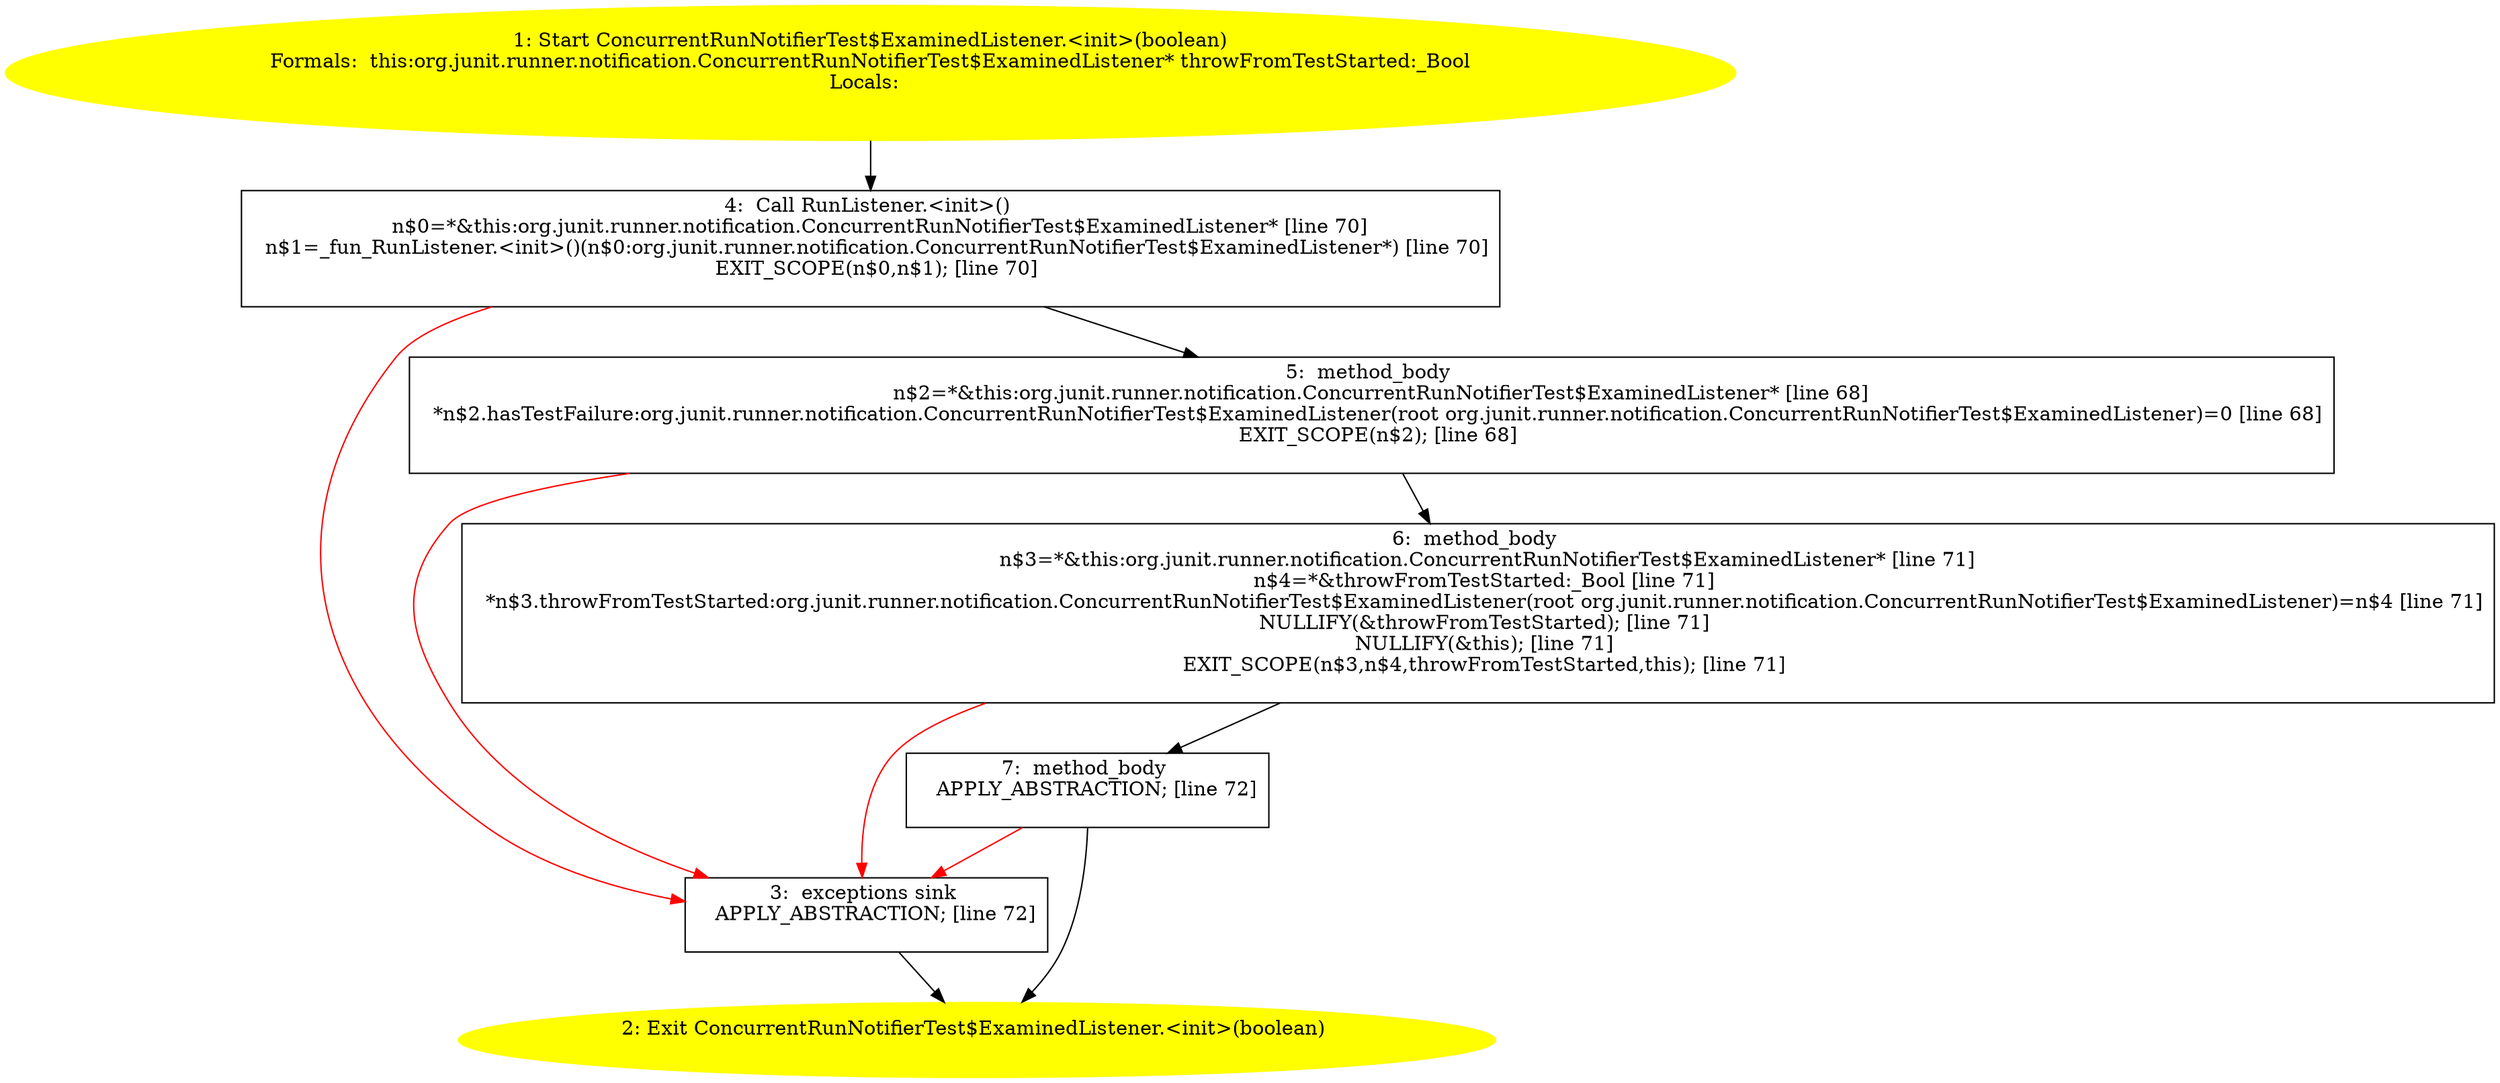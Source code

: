/* @generated */
digraph cfg {
"org.junit.runner.notification.ConcurrentRunNotifierTest$ExaminedListener.<init>(boolean).48e53cc40dd2a26211a9d4693d4e7d0d_1" [label="1: Start ConcurrentRunNotifierTest$ExaminedListener.<init>(boolean)\nFormals:  this:org.junit.runner.notification.ConcurrentRunNotifierTest$ExaminedListener* throwFromTestStarted:_Bool\nLocals:  \n  " color=yellow style=filled]
	

	 "org.junit.runner.notification.ConcurrentRunNotifierTest$ExaminedListener.<init>(boolean).48e53cc40dd2a26211a9d4693d4e7d0d_1" -> "org.junit.runner.notification.ConcurrentRunNotifierTest$ExaminedListener.<init>(boolean).48e53cc40dd2a26211a9d4693d4e7d0d_4" ;
"org.junit.runner.notification.ConcurrentRunNotifierTest$ExaminedListener.<init>(boolean).48e53cc40dd2a26211a9d4693d4e7d0d_2" [label="2: Exit ConcurrentRunNotifierTest$ExaminedListener.<init>(boolean) \n  " color=yellow style=filled]
	

"org.junit.runner.notification.ConcurrentRunNotifierTest$ExaminedListener.<init>(boolean).48e53cc40dd2a26211a9d4693d4e7d0d_3" [label="3:  exceptions sink \n   APPLY_ABSTRACTION; [line 72]\n " shape="box"]
	

	 "org.junit.runner.notification.ConcurrentRunNotifierTest$ExaminedListener.<init>(boolean).48e53cc40dd2a26211a9d4693d4e7d0d_3" -> "org.junit.runner.notification.ConcurrentRunNotifierTest$ExaminedListener.<init>(boolean).48e53cc40dd2a26211a9d4693d4e7d0d_2" ;
"org.junit.runner.notification.ConcurrentRunNotifierTest$ExaminedListener.<init>(boolean).48e53cc40dd2a26211a9d4693d4e7d0d_4" [label="4:  Call RunListener.<init>() \n   n$0=*&this:org.junit.runner.notification.ConcurrentRunNotifierTest$ExaminedListener* [line 70]\n  n$1=_fun_RunListener.<init>()(n$0:org.junit.runner.notification.ConcurrentRunNotifierTest$ExaminedListener*) [line 70]\n  EXIT_SCOPE(n$0,n$1); [line 70]\n " shape="box"]
	

	 "org.junit.runner.notification.ConcurrentRunNotifierTest$ExaminedListener.<init>(boolean).48e53cc40dd2a26211a9d4693d4e7d0d_4" -> "org.junit.runner.notification.ConcurrentRunNotifierTest$ExaminedListener.<init>(boolean).48e53cc40dd2a26211a9d4693d4e7d0d_5" ;
	 "org.junit.runner.notification.ConcurrentRunNotifierTest$ExaminedListener.<init>(boolean).48e53cc40dd2a26211a9d4693d4e7d0d_4" -> "org.junit.runner.notification.ConcurrentRunNotifierTest$ExaminedListener.<init>(boolean).48e53cc40dd2a26211a9d4693d4e7d0d_3" [color="red" ];
"org.junit.runner.notification.ConcurrentRunNotifierTest$ExaminedListener.<init>(boolean).48e53cc40dd2a26211a9d4693d4e7d0d_5" [label="5:  method_body \n   n$2=*&this:org.junit.runner.notification.ConcurrentRunNotifierTest$ExaminedListener* [line 68]\n  *n$2.hasTestFailure:org.junit.runner.notification.ConcurrentRunNotifierTest$ExaminedListener(root org.junit.runner.notification.ConcurrentRunNotifierTest$ExaminedListener)=0 [line 68]\n  EXIT_SCOPE(n$2); [line 68]\n " shape="box"]
	

	 "org.junit.runner.notification.ConcurrentRunNotifierTest$ExaminedListener.<init>(boolean).48e53cc40dd2a26211a9d4693d4e7d0d_5" -> "org.junit.runner.notification.ConcurrentRunNotifierTest$ExaminedListener.<init>(boolean).48e53cc40dd2a26211a9d4693d4e7d0d_6" ;
	 "org.junit.runner.notification.ConcurrentRunNotifierTest$ExaminedListener.<init>(boolean).48e53cc40dd2a26211a9d4693d4e7d0d_5" -> "org.junit.runner.notification.ConcurrentRunNotifierTest$ExaminedListener.<init>(boolean).48e53cc40dd2a26211a9d4693d4e7d0d_3" [color="red" ];
"org.junit.runner.notification.ConcurrentRunNotifierTest$ExaminedListener.<init>(boolean).48e53cc40dd2a26211a9d4693d4e7d0d_6" [label="6:  method_body \n   n$3=*&this:org.junit.runner.notification.ConcurrentRunNotifierTest$ExaminedListener* [line 71]\n  n$4=*&throwFromTestStarted:_Bool [line 71]\n  *n$3.throwFromTestStarted:org.junit.runner.notification.ConcurrentRunNotifierTest$ExaminedListener(root org.junit.runner.notification.ConcurrentRunNotifierTest$ExaminedListener)=n$4 [line 71]\n  NULLIFY(&throwFromTestStarted); [line 71]\n  NULLIFY(&this); [line 71]\n  EXIT_SCOPE(n$3,n$4,throwFromTestStarted,this); [line 71]\n " shape="box"]
	

	 "org.junit.runner.notification.ConcurrentRunNotifierTest$ExaminedListener.<init>(boolean).48e53cc40dd2a26211a9d4693d4e7d0d_6" -> "org.junit.runner.notification.ConcurrentRunNotifierTest$ExaminedListener.<init>(boolean).48e53cc40dd2a26211a9d4693d4e7d0d_7" ;
	 "org.junit.runner.notification.ConcurrentRunNotifierTest$ExaminedListener.<init>(boolean).48e53cc40dd2a26211a9d4693d4e7d0d_6" -> "org.junit.runner.notification.ConcurrentRunNotifierTest$ExaminedListener.<init>(boolean).48e53cc40dd2a26211a9d4693d4e7d0d_3" [color="red" ];
"org.junit.runner.notification.ConcurrentRunNotifierTest$ExaminedListener.<init>(boolean).48e53cc40dd2a26211a9d4693d4e7d0d_7" [label="7:  method_body \n   APPLY_ABSTRACTION; [line 72]\n " shape="box"]
	

	 "org.junit.runner.notification.ConcurrentRunNotifierTest$ExaminedListener.<init>(boolean).48e53cc40dd2a26211a9d4693d4e7d0d_7" -> "org.junit.runner.notification.ConcurrentRunNotifierTest$ExaminedListener.<init>(boolean).48e53cc40dd2a26211a9d4693d4e7d0d_2" ;
	 "org.junit.runner.notification.ConcurrentRunNotifierTest$ExaminedListener.<init>(boolean).48e53cc40dd2a26211a9d4693d4e7d0d_7" -> "org.junit.runner.notification.ConcurrentRunNotifierTest$ExaminedListener.<init>(boolean).48e53cc40dd2a26211a9d4693d4e7d0d_3" [color="red" ];
}
